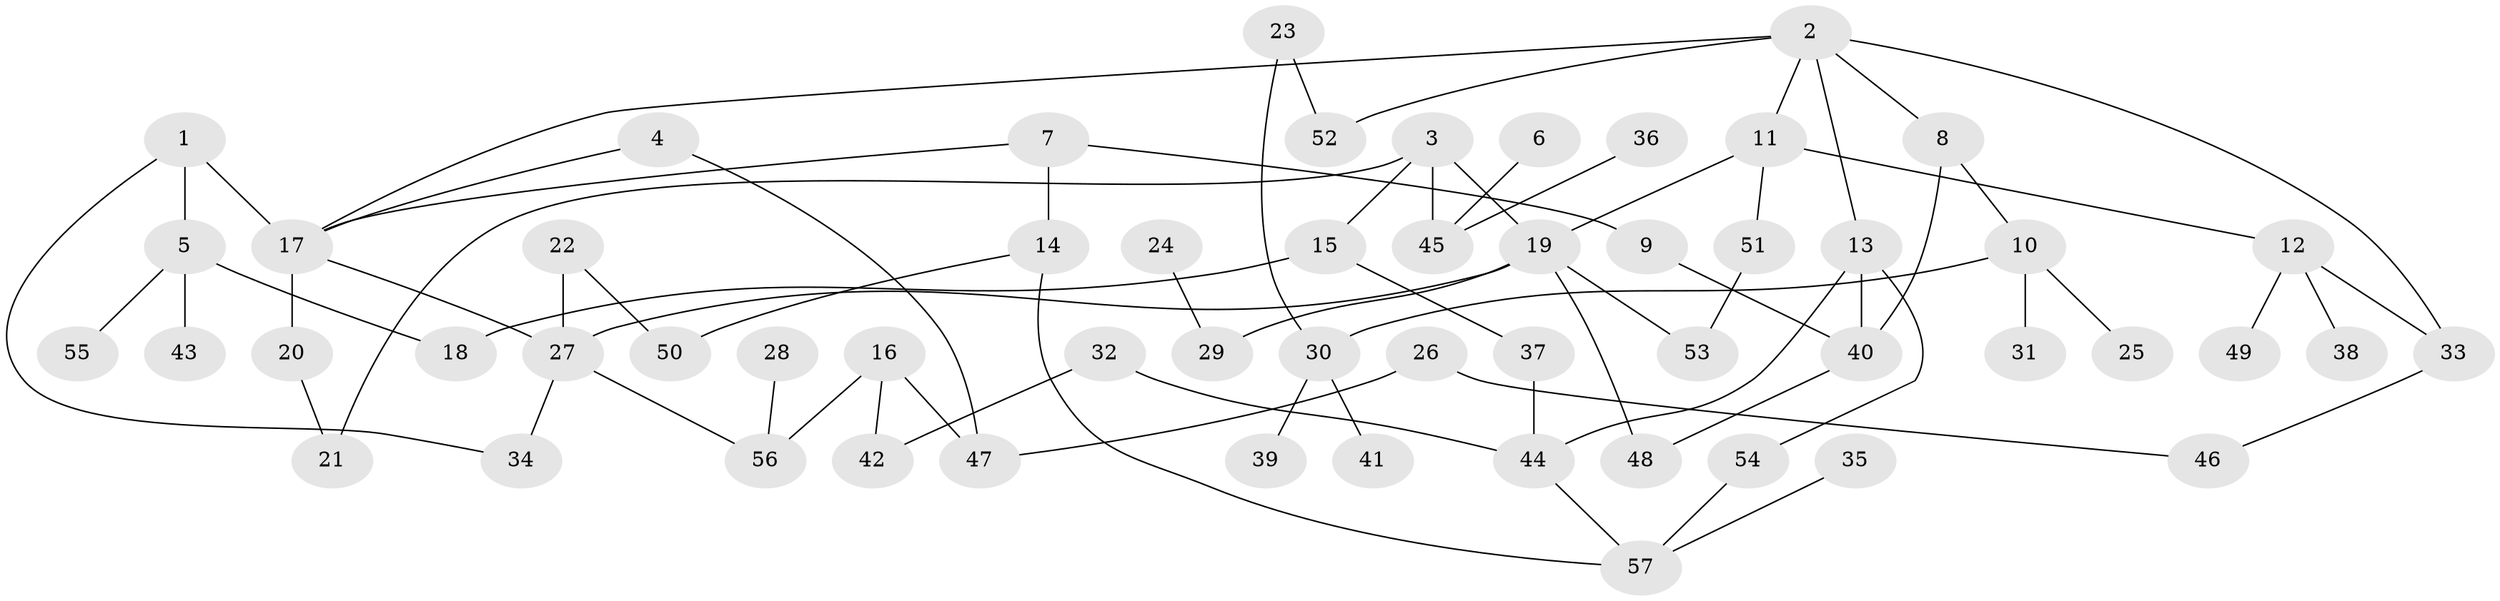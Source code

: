 // original degree distribution, {3: 0.14035087719298245, 6: 0.008771929824561403, 8: 0.017543859649122806, 4: 0.14035087719298245, 5: 0.03508771929824561, 2: 0.30701754385964913, 1: 0.3508771929824561}
// Generated by graph-tools (version 1.1) at 2025/01/03/09/25 03:01:07]
// undirected, 57 vertices, 73 edges
graph export_dot {
graph [start="1"]
  node [color=gray90,style=filled];
  1;
  2;
  3;
  4;
  5;
  6;
  7;
  8;
  9;
  10;
  11;
  12;
  13;
  14;
  15;
  16;
  17;
  18;
  19;
  20;
  21;
  22;
  23;
  24;
  25;
  26;
  27;
  28;
  29;
  30;
  31;
  32;
  33;
  34;
  35;
  36;
  37;
  38;
  39;
  40;
  41;
  42;
  43;
  44;
  45;
  46;
  47;
  48;
  49;
  50;
  51;
  52;
  53;
  54;
  55;
  56;
  57;
  1 -- 5 [weight=1.0];
  1 -- 17 [weight=1.0];
  1 -- 34 [weight=1.0];
  2 -- 8 [weight=1.0];
  2 -- 11 [weight=1.0];
  2 -- 13 [weight=1.0];
  2 -- 17 [weight=1.0];
  2 -- 33 [weight=1.0];
  2 -- 52 [weight=1.0];
  3 -- 15 [weight=1.0];
  3 -- 19 [weight=1.0];
  3 -- 21 [weight=1.0];
  3 -- 45 [weight=1.0];
  4 -- 17 [weight=1.0];
  4 -- 47 [weight=1.0];
  5 -- 18 [weight=1.0];
  5 -- 43 [weight=1.0];
  5 -- 55 [weight=1.0];
  6 -- 45 [weight=1.0];
  7 -- 9 [weight=1.0];
  7 -- 14 [weight=1.0];
  7 -- 17 [weight=1.0];
  8 -- 10 [weight=1.0];
  8 -- 40 [weight=1.0];
  9 -- 40 [weight=1.0];
  10 -- 25 [weight=1.0];
  10 -- 30 [weight=1.0];
  10 -- 31 [weight=1.0];
  11 -- 12 [weight=1.0];
  11 -- 19 [weight=1.0];
  11 -- 51 [weight=1.0];
  12 -- 33 [weight=1.0];
  12 -- 38 [weight=1.0];
  12 -- 49 [weight=1.0];
  13 -- 40 [weight=1.0];
  13 -- 44 [weight=1.0];
  13 -- 54 [weight=1.0];
  14 -- 50 [weight=1.0];
  14 -- 57 [weight=1.0];
  15 -- 18 [weight=1.0];
  15 -- 37 [weight=1.0];
  16 -- 42 [weight=1.0];
  16 -- 47 [weight=1.0];
  16 -- 56 [weight=2.0];
  17 -- 20 [weight=1.0];
  17 -- 27 [weight=1.0];
  19 -- 27 [weight=1.0];
  19 -- 29 [weight=1.0];
  19 -- 48 [weight=1.0];
  19 -- 53 [weight=1.0];
  20 -- 21 [weight=1.0];
  22 -- 27 [weight=2.0];
  22 -- 50 [weight=1.0];
  23 -- 30 [weight=1.0];
  23 -- 52 [weight=1.0];
  24 -- 29 [weight=1.0];
  26 -- 46 [weight=1.0];
  26 -- 47 [weight=1.0];
  27 -- 34 [weight=1.0];
  27 -- 56 [weight=1.0];
  28 -- 56 [weight=1.0];
  30 -- 39 [weight=1.0];
  30 -- 41 [weight=1.0];
  32 -- 42 [weight=1.0];
  32 -- 44 [weight=1.0];
  33 -- 46 [weight=1.0];
  35 -- 57 [weight=1.0];
  36 -- 45 [weight=1.0];
  37 -- 44 [weight=1.0];
  40 -- 48 [weight=1.0];
  44 -- 57 [weight=1.0];
  51 -- 53 [weight=1.0];
  54 -- 57 [weight=1.0];
}
